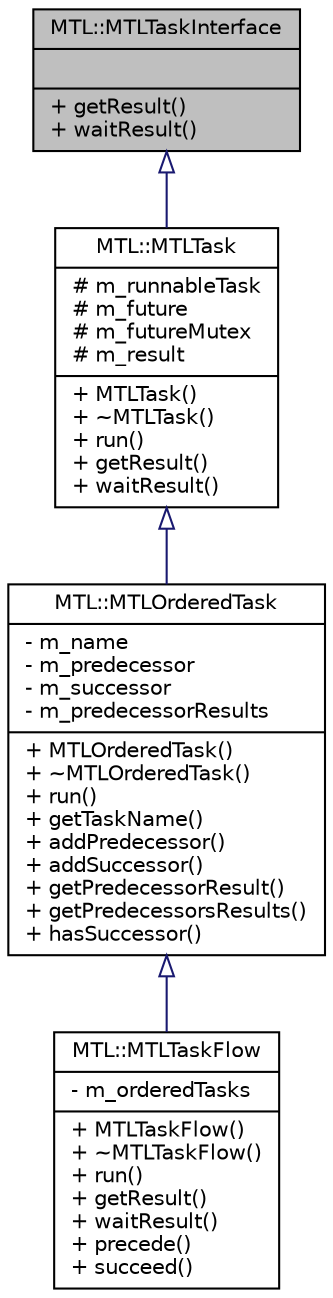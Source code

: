 digraph "MTL::MTLTaskInterface"
{
 // LATEX_PDF_SIZE
  edge [fontname="Helvetica",fontsize="10",labelfontname="Helvetica",labelfontsize="10"];
  node [fontname="Helvetica",fontsize="10",shape=record];
  Node1 [label="{MTL::MTLTaskInterface\n||+ getResult()\l+ waitResult()\l}",height=0.2,width=0.4,color="black", fillcolor="grey75", style="filled", fontcolor="black",tooltip="The MTLTaskInterface Interface Class."];
  Node1 -> Node2 [dir="back",color="midnightblue",fontsize="10",style="solid",arrowtail="onormal",fontname="Helvetica"];
  Node2 [label="{MTL::MTLTask\n|# m_runnableTask\l# m_future\l# m_futureMutex\l# m_result\l|+ MTLTask()\l+ ~MTLTask()\l+ run()\l+ getResult()\l+ waitResult()\l}",height=0.2,width=0.4,color="black", fillcolor="white", style="filled",URL="$d7/d56/classMTL_1_1MTLTask.html",tooltip="The Class that represent a task."];
  Node2 -> Node3 [dir="back",color="midnightblue",fontsize="10",style="solid",arrowtail="onormal",fontname="Helvetica"];
  Node3 [label="{MTL::MTLOrderedTask\n|- m_name\l- m_predecessor\l- m_successor\l- m_predecessorResults\l|+ MTLOrderedTask()\l+ ~MTLOrderedTask()\l+ run()\l+ getTaskName()\l+ addPredecessor()\l+ addSuccessor()\l+ getPredecessorResult()\l+ getPredecessorsResults()\l+ hasSuccessor()\l}",height=0.2,width=0.4,color="black", fillcolor="white", style="filled",URL="$d1/d77/classMTL_1_1MTLOrderedTask.html",tooltip="Ordered Task."];
  Node3 -> Node4 [dir="back",color="midnightblue",fontsize="10",style="solid",arrowtail="onormal",fontname="Helvetica"];
  Node4 [label="{MTL::MTLTaskFlow\n|- m_orderedTasks\l|+ MTLTaskFlow()\l+ ~MTLTaskFlow()\l+ run()\l+ getResult()\l+ waitResult()\l+ precede()\l+ succeed()\l}",height=0.2,width=0.4,color="black", fillcolor="white", style="filled",URL="$d7/d79/classMTL_1_1MTLTaskFlow.html",tooltip="Task Flow Class."];
}
